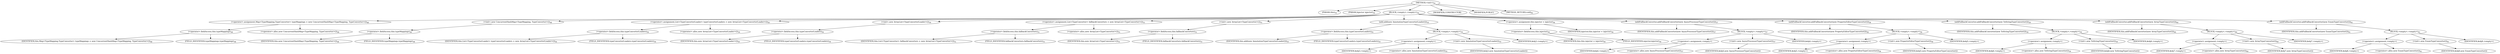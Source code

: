 digraph "&lt;init&gt;" {  
"102" [label = <(METHOD,&lt;init&gt;)<SUB>54</SUB>> ]
"4" [label = <(PARAM,this)<SUB>54</SUB>> ]
"103" [label = <(PARAM,Injector injector)<SUB>54</SUB>> ]
"104" [label = <(BLOCK,&lt;empty&gt;,&lt;empty&gt;)<SUB>54</SUB>> ]
"105" [label = <(&lt;operator&gt;.assignment,Map&lt;TypeMapping,TypeConverter&gt; typeMappings = new ConcurrentHashMap&lt;TypeMapping, TypeConverter&gt;())<SUB>48</SUB>> ]
"106" [label = <(&lt;operator&gt;.fieldAccess,this.typeMappings)<SUB>48</SUB>> ]
"107" [label = <(IDENTIFIER,this,Map&lt;TypeMapping,TypeConverter&gt; typeMappings = new ConcurrentHashMap&lt;TypeMapping, TypeConverter&gt;())<SUB>48</SUB>> ]
"108" [label = <(FIELD_IDENTIFIER,typeMappings,typeMappings)<SUB>48</SUB>> ]
"109" [label = <(&lt;operator&gt;.alloc,new ConcurrentHashMap&lt;TypeMapping, TypeConverter&gt;())<SUB>48</SUB>> ]
"110" [label = <(&lt;init&gt;,new ConcurrentHashMap&lt;TypeMapping, TypeConverter&gt;())<SUB>48</SUB>> ]
"111" [label = <(&lt;operator&gt;.fieldAccess,this.typeMappings)<SUB>48</SUB>> ]
"112" [label = <(IDENTIFIER,this,new ConcurrentHashMap&lt;TypeMapping, TypeConverter&gt;())<SUB>48</SUB>> ]
"113" [label = <(FIELD_IDENTIFIER,typeMappings,typeMappings)<SUB>48</SUB>> ]
"114" [label = <(&lt;operator&gt;.assignment,List&lt;TypeConverterLoader&gt; typeConverterLoaders = new ArrayList&lt;TypeConverterLoader&gt;())<SUB>50</SUB>> ]
"115" [label = <(&lt;operator&gt;.fieldAccess,this.typeConverterLoaders)<SUB>50</SUB>> ]
"116" [label = <(IDENTIFIER,this,List&lt;TypeConverterLoader&gt; typeConverterLoaders = new ArrayList&lt;TypeConverterLoader&gt;())<SUB>50</SUB>> ]
"117" [label = <(FIELD_IDENTIFIER,typeConverterLoaders,typeConverterLoaders)<SUB>50</SUB>> ]
"118" [label = <(&lt;operator&gt;.alloc,new ArrayList&lt;TypeConverterLoader&gt;())<SUB>50</SUB>> ]
"119" [label = <(&lt;init&gt;,new ArrayList&lt;TypeConverterLoader&gt;())<SUB>50</SUB>> ]
"120" [label = <(&lt;operator&gt;.fieldAccess,this.typeConverterLoaders)<SUB>50</SUB>> ]
"121" [label = <(IDENTIFIER,this,new ArrayList&lt;TypeConverterLoader&gt;())<SUB>50</SUB>> ]
"122" [label = <(FIELD_IDENTIFIER,typeConverterLoaders,typeConverterLoaders)<SUB>50</SUB>> ]
"123" [label = <(&lt;operator&gt;.assignment,List&lt;TypeConverter&gt; fallbackConverters = new ArrayList&lt;TypeConverter&gt;())<SUB>51</SUB>> ]
"124" [label = <(&lt;operator&gt;.fieldAccess,this.fallbackConverters)<SUB>51</SUB>> ]
"125" [label = <(IDENTIFIER,this,List&lt;TypeConverter&gt; fallbackConverters = new ArrayList&lt;TypeConverter&gt;())<SUB>51</SUB>> ]
"126" [label = <(FIELD_IDENTIFIER,fallbackConverters,fallbackConverters)<SUB>51</SUB>> ]
"127" [label = <(&lt;operator&gt;.alloc,new ArrayList&lt;TypeConverter&gt;())<SUB>51</SUB>> ]
"128" [label = <(&lt;init&gt;,new ArrayList&lt;TypeConverter&gt;())<SUB>51</SUB>> ]
"129" [label = <(&lt;operator&gt;.fieldAccess,this.fallbackConverters)<SUB>51</SUB>> ]
"130" [label = <(IDENTIFIER,this,new ArrayList&lt;TypeConverter&gt;())<SUB>51</SUB>> ]
"131" [label = <(FIELD_IDENTIFIER,fallbackConverters,fallbackConverters)<SUB>51</SUB>> ]
"132" [label = <(add,add(new AnnotationTypeConverterLoader()))<SUB>55</SUB>> ]
"133" [label = <(&lt;operator&gt;.fieldAccess,this.typeConverterLoaders)<SUB>55</SUB>> ]
"134" [label = <(IDENTIFIER,this,add(new AnnotationTypeConverterLoader()))<SUB>55</SUB>> ]
"135" [label = <(FIELD_IDENTIFIER,typeConverterLoaders,typeConverterLoaders)<SUB>55</SUB>> ]
"136" [label = <(BLOCK,&lt;empty&gt;,&lt;empty&gt;)<SUB>55</SUB>> ]
"137" [label = <(&lt;operator&gt;.assignment,&lt;empty&gt;)> ]
"138" [label = <(IDENTIFIER,$obj3,&lt;empty&gt;)> ]
"139" [label = <(&lt;operator&gt;.alloc,new AnnotationTypeConverterLoader())<SUB>55</SUB>> ]
"140" [label = <(&lt;init&gt;,new AnnotationTypeConverterLoader())<SUB>55</SUB>> ]
"141" [label = <(IDENTIFIER,$obj3,new AnnotationTypeConverterLoader())> ]
"142" [label = <(IDENTIFIER,$obj3,&lt;empty&gt;)> ]
"143" [label = <(&lt;operator&gt;.assignment,this.injector = injector)<SUB>56</SUB>> ]
"144" [label = <(&lt;operator&gt;.fieldAccess,this.injector)<SUB>56</SUB>> ]
"3" [label = <(IDENTIFIER,this,this.injector = injector)<SUB>56</SUB>> ]
"145" [label = <(FIELD_IDENTIFIER,injector,injector)<SUB>56</SUB>> ]
"146" [label = <(IDENTIFIER,injector,this.injector = injector)<SUB>56</SUB>> ]
"147" [label = <(addFallbackConverter,addFallbackConverter(new AsyncProcessorTypeConverter()))<SUB>57</SUB>> ]
"5" [label = <(IDENTIFIER,this,addFallbackConverter(new AsyncProcessorTypeConverter()))<SUB>57</SUB>> ]
"148" [label = <(BLOCK,&lt;empty&gt;,&lt;empty&gt;)<SUB>57</SUB>> ]
"149" [label = <(&lt;operator&gt;.assignment,&lt;empty&gt;)> ]
"150" [label = <(IDENTIFIER,$obj4,&lt;empty&gt;)> ]
"151" [label = <(&lt;operator&gt;.alloc,new AsyncProcessorTypeConverter())<SUB>57</SUB>> ]
"152" [label = <(&lt;init&gt;,new AsyncProcessorTypeConverter())<SUB>57</SUB>> ]
"153" [label = <(IDENTIFIER,$obj4,new AsyncProcessorTypeConverter())> ]
"154" [label = <(IDENTIFIER,$obj4,&lt;empty&gt;)> ]
"155" [label = <(addFallbackConverter,addFallbackConverter(new PropertyEditorTypeConverter()))<SUB>58</SUB>> ]
"6" [label = <(IDENTIFIER,this,addFallbackConverter(new PropertyEditorTypeConverter()))<SUB>58</SUB>> ]
"156" [label = <(BLOCK,&lt;empty&gt;,&lt;empty&gt;)<SUB>58</SUB>> ]
"157" [label = <(&lt;operator&gt;.assignment,&lt;empty&gt;)> ]
"158" [label = <(IDENTIFIER,$obj5,&lt;empty&gt;)> ]
"159" [label = <(&lt;operator&gt;.alloc,new PropertyEditorTypeConverter())<SUB>58</SUB>> ]
"160" [label = <(&lt;init&gt;,new PropertyEditorTypeConverter())<SUB>58</SUB>> ]
"161" [label = <(IDENTIFIER,$obj5,new PropertyEditorTypeConverter())> ]
"162" [label = <(IDENTIFIER,$obj5,&lt;empty&gt;)> ]
"163" [label = <(addFallbackConverter,addFallbackConverter(new ToStringTypeConverter()))<SUB>59</SUB>> ]
"7" [label = <(IDENTIFIER,this,addFallbackConverter(new ToStringTypeConverter()))<SUB>59</SUB>> ]
"164" [label = <(BLOCK,&lt;empty&gt;,&lt;empty&gt;)<SUB>59</SUB>> ]
"165" [label = <(&lt;operator&gt;.assignment,&lt;empty&gt;)> ]
"166" [label = <(IDENTIFIER,$obj6,&lt;empty&gt;)> ]
"167" [label = <(&lt;operator&gt;.alloc,new ToStringTypeConverter())<SUB>59</SUB>> ]
"168" [label = <(&lt;init&gt;,new ToStringTypeConverter())<SUB>59</SUB>> ]
"169" [label = <(IDENTIFIER,$obj6,new ToStringTypeConverter())> ]
"170" [label = <(IDENTIFIER,$obj6,&lt;empty&gt;)> ]
"171" [label = <(addFallbackConverter,addFallbackConverter(new ArrayTypeConverter()))<SUB>60</SUB>> ]
"8" [label = <(IDENTIFIER,this,addFallbackConverter(new ArrayTypeConverter()))<SUB>60</SUB>> ]
"172" [label = <(BLOCK,&lt;empty&gt;,&lt;empty&gt;)<SUB>60</SUB>> ]
"173" [label = <(&lt;operator&gt;.assignment,&lt;empty&gt;)> ]
"174" [label = <(IDENTIFIER,$obj7,&lt;empty&gt;)> ]
"175" [label = <(&lt;operator&gt;.alloc,new ArrayTypeConverter())<SUB>60</SUB>> ]
"176" [label = <(&lt;init&gt;,new ArrayTypeConverter())<SUB>60</SUB>> ]
"177" [label = <(IDENTIFIER,$obj7,new ArrayTypeConverter())> ]
"178" [label = <(IDENTIFIER,$obj7,&lt;empty&gt;)> ]
"179" [label = <(addFallbackConverter,addFallbackConverter(new EnumTypeConverter()))<SUB>61</SUB>> ]
"9" [label = <(IDENTIFIER,this,addFallbackConverter(new EnumTypeConverter()))<SUB>61</SUB>> ]
"180" [label = <(BLOCK,&lt;empty&gt;,&lt;empty&gt;)<SUB>61</SUB>> ]
"181" [label = <(&lt;operator&gt;.assignment,&lt;empty&gt;)> ]
"182" [label = <(IDENTIFIER,$obj8,&lt;empty&gt;)> ]
"183" [label = <(&lt;operator&gt;.alloc,new EnumTypeConverter())<SUB>61</SUB>> ]
"184" [label = <(&lt;init&gt;,new EnumTypeConverter())<SUB>61</SUB>> ]
"185" [label = <(IDENTIFIER,$obj8,new EnumTypeConverter())> ]
"186" [label = <(IDENTIFIER,$obj8,&lt;empty&gt;)> ]
"187" [label = <(MODIFIER,CONSTRUCTOR)> ]
"188" [label = <(MODIFIER,PUBLIC)> ]
"189" [label = <(METHOD_RETURN,void)<SUB>62</SUB>> ]
  "102" -> "4" 
  "102" -> "103" 
  "102" -> "104" 
  "102" -> "187" 
  "102" -> "188" 
  "102" -> "189" 
  "104" -> "105" 
  "104" -> "110" 
  "104" -> "114" 
  "104" -> "119" 
  "104" -> "123" 
  "104" -> "128" 
  "104" -> "132" 
  "104" -> "143" 
  "104" -> "147" 
  "104" -> "155" 
  "104" -> "163" 
  "104" -> "171" 
  "104" -> "179" 
  "105" -> "106" 
  "105" -> "109" 
  "106" -> "107" 
  "106" -> "108" 
  "110" -> "111" 
  "111" -> "112" 
  "111" -> "113" 
  "114" -> "115" 
  "114" -> "118" 
  "115" -> "116" 
  "115" -> "117" 
  "119" -> "120" 
  "120" -> "121" 
  "120" -> "122" 
  "123" -> "124" 
  "123" -> "127" 
  "124" -> "125" 
  "124" -> "126" 
  "128" -> "129" 
  "129" -> "130" 
  "129" -> "131" 
  "132" -> "133" 
  "132" -> "136" 
  "133" -> "134" 
  "133" -> "135" 
  "136" -> "137" 
  "136" -> "140" 
  "136" -> "142" 
  "137" -> "138" 
  "137" -> "139" 
  "140" -> "141" 
  "143" -> "144" 
  "143" -> "146" 
  "144" -> "3" 
  "144" -> "145" 
  "147" -> "5" 
  "147" -> "148" 
  "148" -> "149" 
  "148" -> "152" 
  "148" -> "154" 
  "149" -> "150" 
  "149" -> "151" 
  "152" -> "153" 
  "155" -> "6" 
  "155" -> "156" 
  "156" -> "157" 
  "156" -> "160" 
  "156" -> "162" 
  "157" -> "158" 
  "157" -> "159" 
  "160" -> "161" 
  "163" -> "7" 
  "163" -> "164" 
  "164" -> "165" 
  "164" -> "168" 
  "164" -> "170" 
  "165" -> "166" 
  "165" -> "167" 
  "168" -> "169" 
  "171" -> "8" 
  "171" -> "172" 
  "172" -> "173" 
  "172" -> "176" 
  "172" -> "178" 
  "173" -> "174" 
  "173" -> "175" 
  "176" -> "177" 
  "179" -> "9" 
  "179" -> "180" 
  "180" -> "181" 
  "180" -> "184" 
  "180" -> "186" 
  "181" -> "182" 
  "181" -> "183" 
  "184" -> "185" 
}
